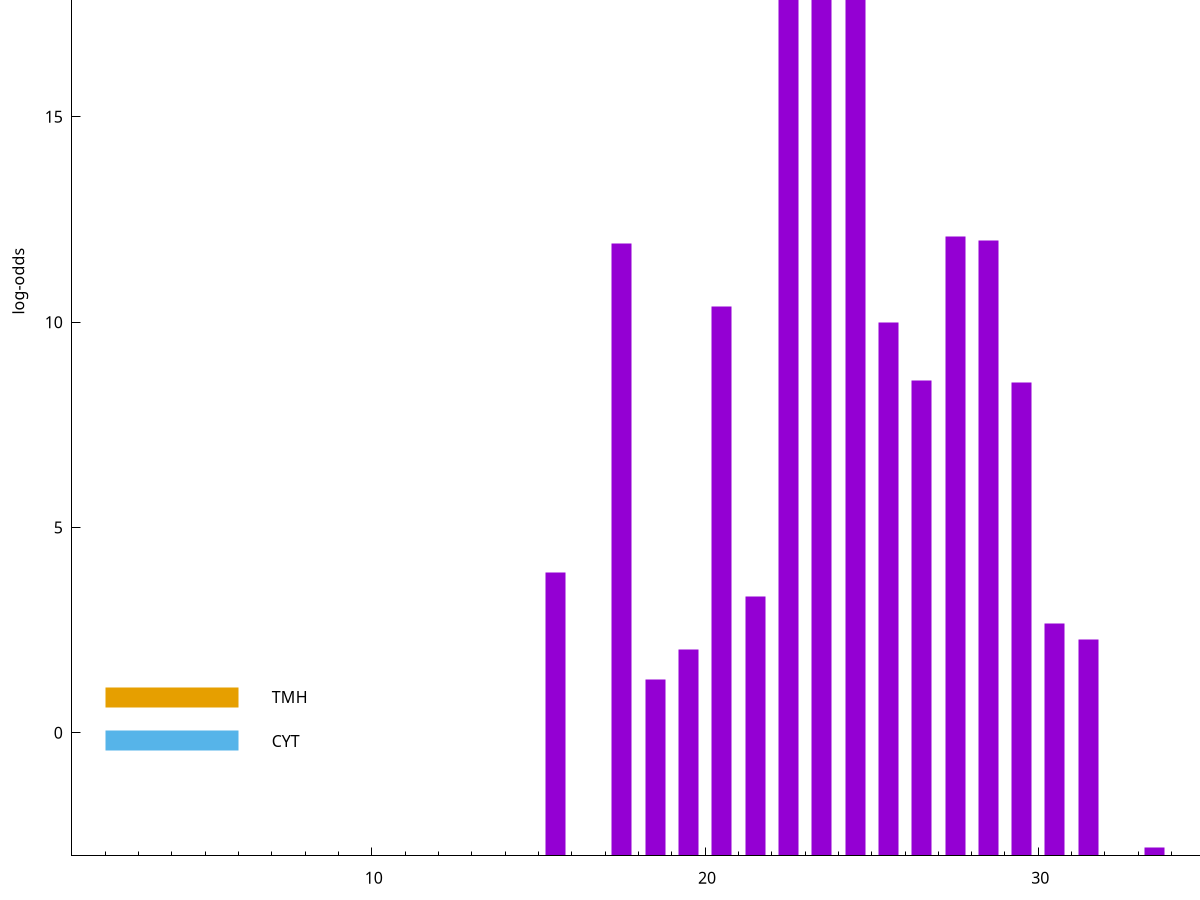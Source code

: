 set title "LipoP predictions for SRR4017813.gff"
set size 2., 1.4
set xrange [1:70] 
set mxtics 10
set yrange [-3:25]
set y2range [0:28]
set ylabel "log-odds"
set term postscript eps color solid "Helvetica" 30
set output "SRR4017813.gff10.eps"
set arrow from 2,21.4655 to 6,21.4655 nohead lt 1 lw 20
set label "SpI" at 7,21.4655
set arrow from 2,0.868323 to 6,0.868323 nohead lt 4 lw 20
set label "TMH" at 7,0.868323
set arrow from 2,-0.200913 to 6,-0.200913 nohead lt 3 lw 20
set label "CYT" at 7,-0.200913
set arrow from 2,21.4655 to 6,21.4655 nohead lt 1 lw 20
set label "SpI" at 7,21.4655
# NOTE: The scores below are the log-odds scores with the threshold
# NOTE: subtracted (a hack to make gnuplot make the histogram all
# NOTE: look nice).
plot "-" axes x1y2 title "" with impulses lt 1 lw 20
24.500000 23.195900
22.500000 22.987100
23.500000 22.288000
27.500000 15.085600
28.500000 14.982000
17.500000 14.911800
20.500000 13.388400
25.500000 13.000100
26.500000 11.569910
29.500000 11.532310
15.500000 6.904590
21.500000 6.310940
30.500000 5.652880
31.500000 5.272820
19.500000 5.031520
18.500000 4.303500
33.500000 0.214370
e
exit
